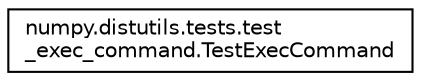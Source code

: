 digraph "Graphical Class Hierarchy"
{
 // LATEX_PDF_SIZE
  edge [fontname="Helvetica",fontsize="10",labelfontname="Helvetica",labelfontsize="10"];
  node [fontname="Helvetica",fontsize="10",shape=record];
  rankdir="LR";
  Node0 [label="numpy.distutils.tests.test\l_exec_command.TestExecCommand",height=0.2,width=0.4,color="black", fillcolor="white", style="filled",URL="$classnumpy_1_1distutils_1_1tests_1_1test__exec__command_1_1TestExecCommand.html",tooltip=" "];
}

